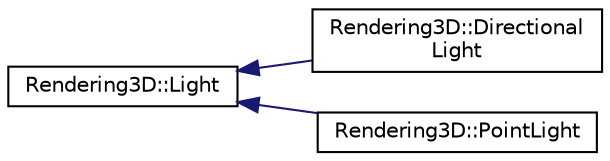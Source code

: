 digraph "Graphical Class Hierarchy"
{
 // LATEX_PDF_SIZE
  edge [fontname="Helvetica",fontsize="10",labelfontname="Helvetica",labelfontsize="10"];
  node [fontname="Helvetica",fontsize="10",shape=record];
  rankdir="LR";
  Node0 [label="Rendering3D::Light",height=0.2,width=0.4,color="black", fillcolor="white", style="filled",URL="$class_rendering3_d_1_1_light.html",tooltip="The light base class."];
  Node0 -> Node1 [dir="back",color="midnightblue",fontsize="10",style="solid",fontname="Helvetica"];
  Node1 [label="Rendering3D::Directional\lLight",height=0.2,width=0.4,color="black", fillcolor="white", style="filled",URL="$class_rendering3_d_1_1_directional_light.html",tooltip="Directional light."];
  Node0 -> Node2 [dir="back",color="midnightblue",fontsize="10",style="solid",fontname="Helvetica"];
  Node2 [label="Rendering3D::PointLight",height=0.2,width=0.4,color="black", fillcolor="white", style="filled",URL="$class_rendering3_d_1_1_point_light.html",tooltip="Point lights A point light is omnidirectional and its intensity is attenuated by the distance."];
}

